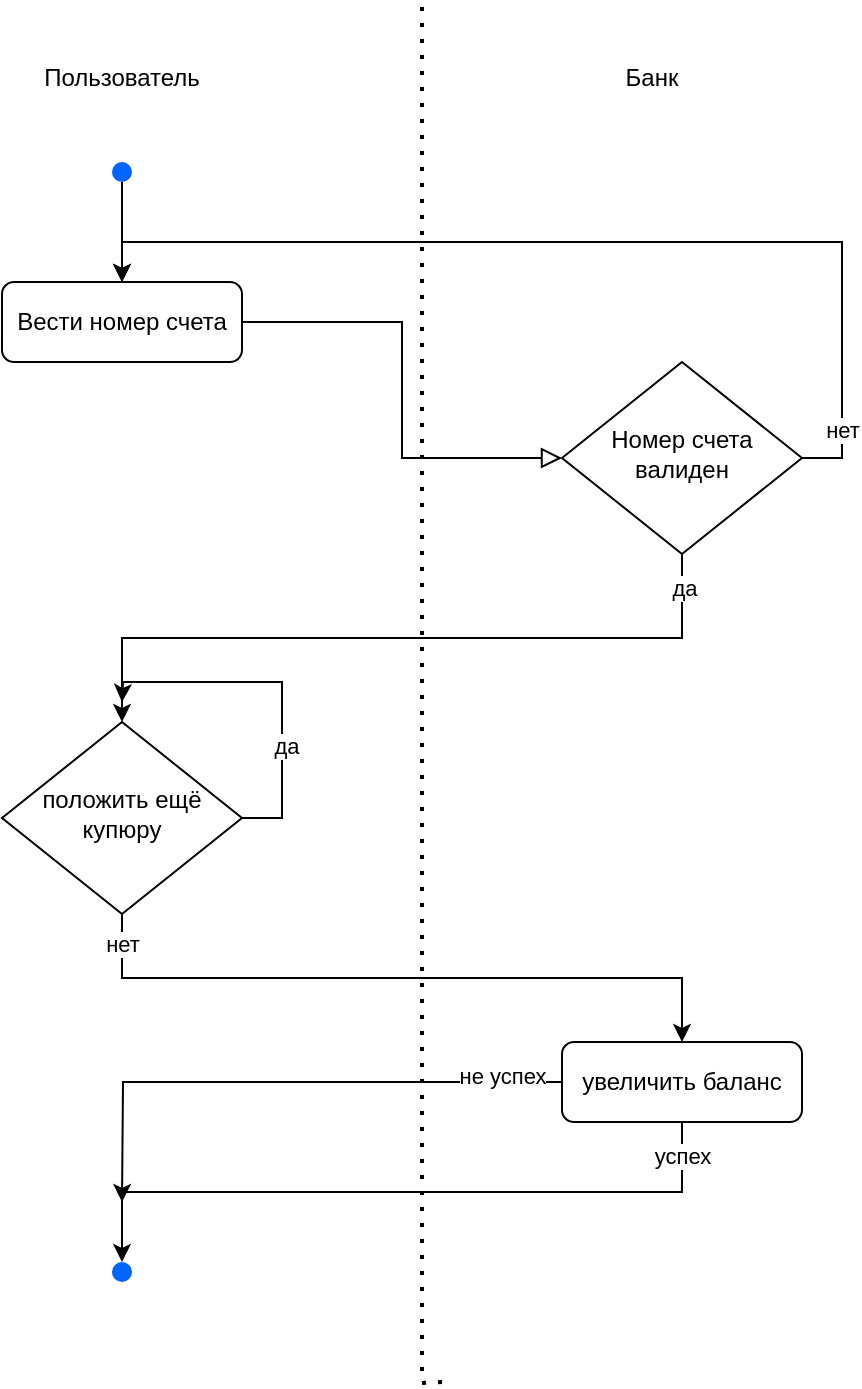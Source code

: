 <mxfile version="22.1.8" type="device">
  <diagram id="C5RBs43oDa-KdzZeNtuy" name="Page-1">
    <mxGraphModel dx="1235" dy="1857" grid="1" gridSize="10" guides="1" tooltips="1" connect="1" arrows="1" fold="1" page="1" pageScale="1" pageWidth="827" pageHeight="1169" math="0" shadow="0">
      <root>
        <mxCell id="WIyWlLk6GJQsqaUBKTNV-0" />
        <mxCell id="WIyWlLk6GJQsqaUBKTNV-1" parent="WIyWlLk6GJQsqaUBKTNV-0" />
        <mxCell id="WIyWlLk6GJQsqaUBKTNV-2" value="" style="rounded=0;html=1;jettySize=auto;orthogonalLoop=1;fontSize=11;endArrow=block;endFill=0;endSize=8;strokeWidth=1;shadow=0;labelBackgroundColor=none;edgeStyle=orthogonalEdgeStyle;" parent="WIyWlLk6GJQsqaUBKTNV-1" source="WIyWlLk6GJQsqaUBKTNV-3" target="WIyWlLk6GJQsqaUBKTNV-6" edge="1">
          <mxGeometry relative="1" as="geometry" />
        </mxCell>
        <mxCell id="WIyWlLk6GJQsqaUBKTNV-3" value="Вести номер счета" style="rounded=1;whiteSpace=wrap;html=1;fontSize=12;glass=0;strokeWidth=1;shadow=0;" parent="WIyWlLk6GJQsqaUBKTNV-1" vertex="1">
          <mxGeometry x="160" y="140" width="120" height="40" as="geometry" />
        </mxCell>
        <mxCell id="ldr4QYRVj9zo2J-2Yksd-4" style="edgeStyle=orthogonalEdgeStyle;rounded=0;orthogonalLoop=1;jettySize=auto;html=1;exitX=1;exitY=0.5;exitDx=0;exitDy=0;entryX=0.5;entryY=0;entryDx=0;entryDy=0;" edge="1" parent="WIyWlLk6GJQsqaUBKTNV-1" source="WIyWlLk6GJQsqaUBKTNV-6" target="WIyWlLk6GJQsqaUBKTNV-3">
          <mxGeometry relative="1" as="geometry" />
        </mxCell>
        <mxCell id="ldr4QYRVj9zo2J-2Yksd-19" value="нет" style="edgeLabel;html=1;align=center;verticalAlign=middle;resizable=0;points=[];" vertex="1" connectable="0" parent="ldr4QYRVj9zo2J-2Yksd-4">
          <mxGeometry x="-0.865" relative="1" as="geometry">
            <mxPoint as="offset" />
          </mxGeometry>
        </mxCell>
        <mxCell id="ldr4QYRVj9zo2J-2Yksd-17" style="edgeStyle=orthogonalEdgeStyle;rounded=0;orthogonalLoop=1;jettySize=auto;html=1;exitX=0.5;exitY=1;exitDx=0;exitDy=0;entryX=0.5;entryY=0;entryDx=0;entryDy=0;" edge="1" parent="WIyWlLk6GJQsqaUBKTNV-1" source="WIyWlLk6GJQsqaUBKTNV-6" target="ldr4QYRVj9zo2J-2Yksd-9">
          <mxGeometry relative="1" as="geometry" />
        </mxCell>
        <mxCell id="ldr4QYRVj9zo2J-2Yksd-20" value="да" style="edgeLabel;html=1;align=center;verticalAlign=middle;resizable=0;points=[];" vertex="1" connectable="0" parent="ldr4QYRVj9zo2J-2Yksd-17">
          <mxGeometry x="-0.907" y="1" relative="1" as="geometry">
            <mxPoint as="offset" />
          </mxGeometry>
        </mxCell>
        <mxCell id="WIyWlLk6GJQsqaUBKTNV-6" value="Номер счета&lt;br&gt;валиден" style="rhombus;whiteSpace=wrap;html=1;shadow=0;fontFamily=Helvetica;fontSize=12;align=center;strokeWidth=1;spacing=6;spacingTop=-4;" parent="WIyWlLk6GJQsqaUBKTNV-1" vertex="1">
          <mxGeometry x="440" y="180" width="120" height="96" as="geometry" />
        </mxCell>
        <mxCell id="ldr4QYRVj9zo2J-2Yksd-8" style="edgeStyle=orthogonalEdgeStyle;rounded=0;orthogonalLoop=1;jettySize=auto;html=1;exitX=0.5;exitY=1;exitDx=0;exitDy=0;entryX=0.5;entryY=0;entryDx=0;entryDy=0;" edge="1" parent="WIyWlLk6GJQsqaUBKTNV-1" source="ldr4QYRVj9zo2J-2Yksd-7" target="WIyWlLk6GJQsqaUBKTNV-3">
          <mxGeometry relative="1" as="geometry" />
        </mxCell>
        <mxCell id="ldr4QYRVj9zo2J-2Yksd-7" value="" style="shape=ellipse;fillColor=#0065FF;strokeColor=none;html=1;sketch=0;" vertex="1" parent="WIyWlLk6GJQsqaUBKTNV-1">
          <mxGeometry x="215" y="80" width="10" height="10" as="geometry" />
        </mxCell>
        <mxCell id="ldr4QYRVj9zo2J-2Yksd-10" style="edgeStyle=orthogonalEdgeStyle;rounded=0;orthogonalLoop=1;jettySize=auto;html=1;exitX=1;exitY=0.5;exitDx=0;exitDy=0;" edge="1" parent="WIyWlLk6GJQsqaUBKTNV-1" source="ldr4QYRVj9zo2J-2Yksd-9">
          <mxGeometry relative="1" as="geometry">
            <mxPoint x="220" y="350" as="targetPoint" />
          </mxGeometry>
        </mxCell>
        <mxCell id="ldr4QYRVj9zo2J-2Yksd-11" value="да" style="edgeLabel;html=1;align=center;verticalAlign=middle;resizable=0;points=[];" vertex="1" connectable="0" parent="ldr4QYRVj9zo2J-2Yksd-10">
          <mxGeometry x="-0.363" y="-2" relative="1" as="geometry">
            <mxPoint as="offset" />
          </mxGeometry>
        </mxCell>
        <mxCell id="ldr4QYRVj9zo2J-2Yksd-25" style="edgeStyle=orthogonalEdgeStyle;rounded=0;orthogonalLoop=1;jettySize=auto;html=1;exitX=0.5;exitY=1;exitDx=0;exitDy=0;entryX=0.5;entryY=0;entryDx=0;entryDy=0;" edge="1" parent="WIyWlLk6GJQsqaUBKTNV-1" source="ldr4QYRVj9zo2J-2Yksd-9" target="ldr4QYRVj9zo2J-2Yksd-23">
          <mxGeometry relative="1" as="geometry" />
        </mxCell>
        <mxCell id="ldr4QYRVj9zo2J-2Yksd-30" value="нет" style="edgeLabel;html=1;align=center;verticalAlign=middle;resizable=0;points=[];" vertex="1" connectable="0" parent="ldr4QYRVj9zo2J-2Yksd-25">
          <mxGeometry x="-0.916" relative="1" as="geometry">
            <mxPoint as="offset" />
          </mxGeometry>
        </mxCell>
        <mxCell id="ldr4QYRVj9zo2J-2Yksd-9" value="положить ещё&lt;br&gt;купюру" style="rhombus;whiteSpace=wrap;html=1;shadow=0;fontFamily=Helvetica;fontSize=12;align=center;strokeWidth=1;spacing=6;spacingTop=-4;" vertex="1" parent="WIyWlLk6GJQsqaUBKTNV-1">
          <mxGeometry x="160" y="360" width="120" height="96" as="geometry" />
        </mxCell>
        <mxCell id="ldr4QYRVj9zo2J-2Yksd-12" value="" style="shape=ellipse;fillColor=#0065FF;strokeColor=none;html=1;sketch=0;" vertex="1" parent="WIyWlLk6GJQsqaUBKTNV-1">
          <mxGeometry x="215" y="630" width="10" height="10" as="geometry" />
        </mxCell>
        <mxCell id="ldr4QYRVj9zo2J-2Yksd-15" value="Пользователь" style="text;html=1;strokeColor=none;fillColor=none;align=center;verticalAlign=middle;whiteSpace=wrap;rounded=0;" vertex="1" parent="WIyWlLk6GJQsqaUBKTNV-1">
          <mxGeometry x="165" y="10" width="110" height="55" as="geometry" />
        </mxCell>
        <mxCell id="ldr4QYRVj9zo2J-2Yksd-16" value="Банк" style="text;html=1;strokeColor=none;fillColor=none;align=center;verticalAlign=middle;whiteSpace=wrap;rounded=0;" vertex="1" parent="WIyWlLk6GJQsqaUBKTNV-1">
          <mxGeometry x="430" y="10" width="110" height="55" as="geometry" />
        </mxCell>
        <mxCell id="ldr4QYRVj9zo2J-2Yksd-28" style="edgeStyle=orthogonalEdgeStyle;rounded=0;orthogonalLoop=1;jettySize=auto;html=1;exitX=0.5;exitY=1;exitDx=0;exitDy=0;entryX=0.5;entryY=0;entryDx=0;entryDy=0;" edge="1" parent="WIyWlLk6GJQsqaUBKTNV-1" source="ldr4QYRVj9zo2J-2Yksd-23" target="ldr4QYRVj9zo2J-2Yksd-12">
          <mxGeometry relative="1" as="geometry" />
        </mxCell>
        <mxCell id="ldr4QYRVj9zo2J-2Yksd-29" value="успех" style="edgeLabel;html=1;align=center;verticalAlign=middle;resizable=0;points=[];" vertex="1" connectable="0" parent="ldr4QYRVj9zo2J-2Yksd-28">
          <mxGeometry x="-0.907" relative="1" as="geometry">
            <mxPoint as="offset" />
          </mxGeometry>
        </mxCell>
        <mxCell id="ldr4QYRVj9zo2J-2Yksd-32" style="edgeStyle=orthogonalEdgeStyle;rounded=0;orthogonalLoop=1;jettySize=auto;html=1;exitX=0;exitY=0.5;exitDx=0;exitDy=0;" edge="1" parent="WIyWlLk6GJQsqaUBKTNV-1" source="ldr4QYRVj9zo2J-2Yksd-23">
          <mxGeometry relative="1" as="geometry">
            <mxPoint x="220" y="600" as="targetPoint" />
          </mxGeometry>
        </mxCell>
        <mxCell id="ldr4QYRVj9zo2J-2Yksd-33" value="не успех" style="edgeLabel;html=1;align=center;verticalAlign=middle;resizable=0;points=[];" vertex="1" connectable="0" parent="ldr4QYRVj9zo2J-2Yksd-32">
          <mxGeometry x="-0.78" y="-3" relative="1" as="geometry">
            <mxPoint as="offset" />
          </mxGeometry>
        </mxCell>
        <mxCell id="ldr4QYRVj9zo2J-2Yksd-23" value="увеличить баланс" style="rounded=1;whiteSpace=wrap;html=1;fontSize=12;glass=0;strokeWidth=1;shadow=0;" vertex="1" parent="WIyWlLk6GJQsqaUBKTNV-1">
          <mxGeometry x="440" y="520" width="120" height="40" as="geometry" />
        </mxCell>
        <mxCell id="ldr4QYRVj9zo2J-2Yksd-31" value="" style="endArrow=none;dashed=1;html=1;dashPattern=1 3;strokeWidth=2;rounded=0;edgeStyle=orthogonalEdgeStyle;" edge="1" parent="WIyWlLk6GJQsqaUBKTNV-1">
          <mxGeometry width="50" height="50" relative="1" as="geometry">
            <mxPoint x="380" y="690" as="sourcePoint" />
            <mxPoint x="370" as="targetPoint" />
          </mxGeometry>
        </mxCell>
      </root>
    </mxGraphModel>
  </diagram>
</mxfile>

